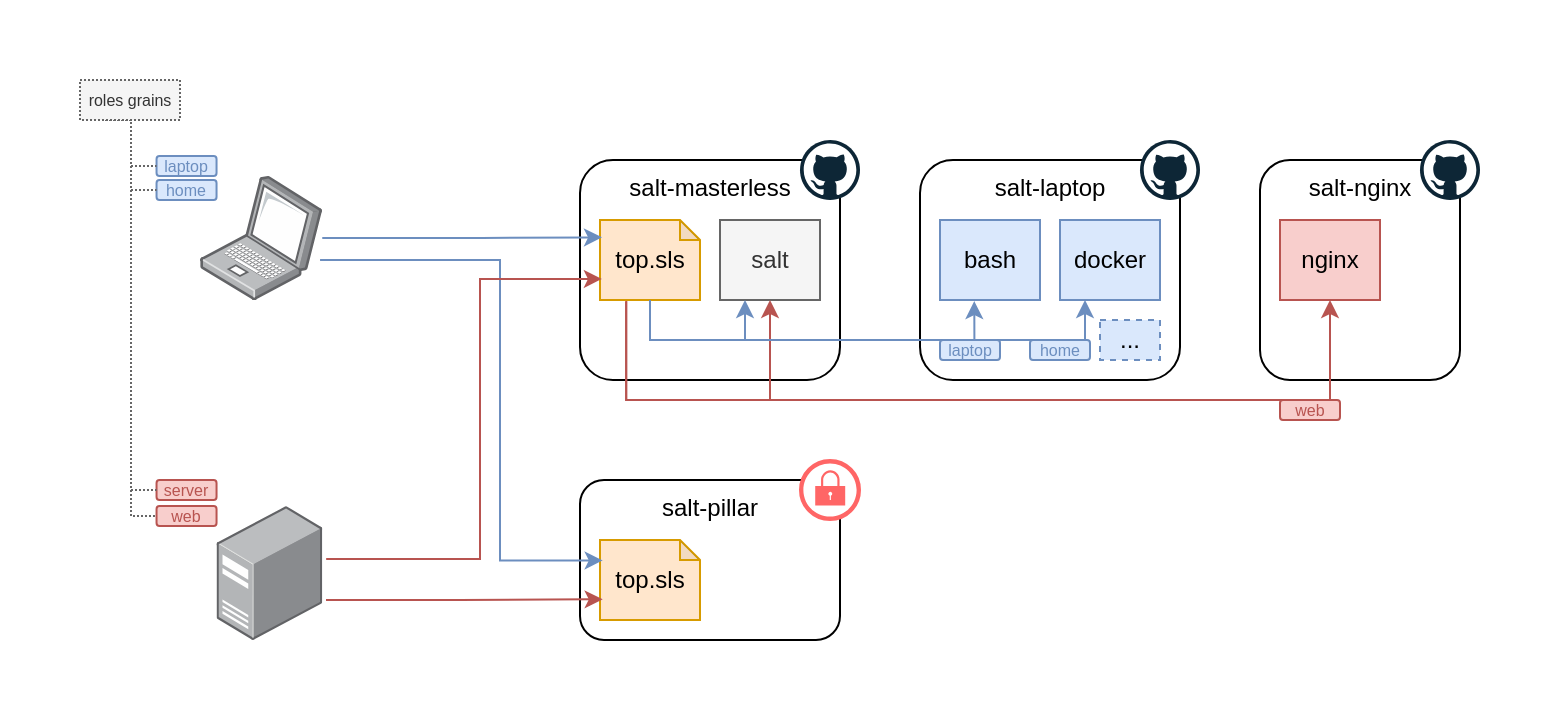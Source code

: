 <mxfile version="14.2.4" type="embed">
    <diagram id="gYnhkdvyzs6kaJQu8wVE" name="Page-1">
        <mxGraphModel dx="1550" dy="808" grid="1" gridSize="10" guides="1" tooltips="1" connect="1" arrows="1" fold="1" page="1" pageScale="1" pageWidth="827" pageHeight="1169" math="0" shadow="0">
            <root>
                <mxCell id="0"/>
                <mxCell id="1" parent="0"/>
                <mxCell id="63" value="" style="group" vertex="1" connectable="0" parent="1">
                    <mxGeometry x="20" y="20" width="780" height="360" as="geometry"/>
                </mxCell>
                <mxCell id="62" value="" style="rounded=0;whiteSpace=wrap;html=1;shadow=0;glass=0;dashed=1;dashPattern=1 1;sketch=0;fontSize=8;fontColor=#B85450;strokeColor=none;" vertex="1" parent="63">
                    <mxGeometry width="780" height="360" as="geometry"/>
                </mxCell>
                <mxCell id="7" value="salt-laptop" style="rounded=1;whiteSpace=wrap;html=1;verticalAlign=top;" parent="63" vertex="1">
                    <mxGeometry x="460" y="80" width="130" height="110" as="geometry"/>
                </mxCell>
                <mxCell id="15" value="..." style="rounded=0;whiteSpace=wrap;html=1;fillColor=#dae8fc;strokeColor=#6c8ebf;dashed=1;" parent="63" vertex="1">
                    <mxGeometry x="550" y="160" width="30" height="20" as="geometry"/>
                </mxCell>
                <mxCell id="10" value="" style="group" parent="63" vertex="1" connectable="0">
                    <mxGeometry x="290" y="70" width="140" height="120" as="geometry"/>
                </mxCell>
                <mxCell id="2" value="salt-masterless" style="rounded=1;whiteSpace=wrap;html=1;verticalAlign=top;" parent="10" vertex="1">
                    <mxGeometry y="10" width="130" height="110" as="geometry"/>
                </mxCell>
                <mxCell id="8" value="" style="dashed=0;outlineConnect=0;html=1;align=center;labelPosition=center;verticalLabelPosition=bottom;verticalAlign=top;shape=mxgraph.weblogos.github" parent="10" vertex="1">
                    <mxGeometry x="110" width="30" height="30" as="geometry"/>
                </mxCell>
                <mxCell id="3" value="top.sls" style="shape=note;whiteSpace=wrap;html=1;backgroundOutline=1;darkOpacity=0.05;size=10;fillColor=#ffe6cc;strokeColor=#d79b00;" parent="63" vertex="1">
                    <mxGeometry x="300" y="110" width="50" height="40" as="geometry"/>
                </mxCell>
                <mxCell id="4" value="salt" style="rounded=0;whiteSpace=wrap;html=1;fillColor=#f5f5f5;strokeColor=#666666;fontColor=#333333;" parent="63" vertex="1">
                    <mxGeometry x="360" y="110" width="50" height="40" as="geometry"/>
                </mxCell>
                <mxCell id="6" style="edgeStyle=orthogonalEdgeStyle;rounded=0;orthogonalLoop=1;jettySize=auto;html=1;exitX=0.5;exitY=1;exitDx=0;exitDy=0;exitPerimeter=0;entryX=0.25;entryY=1;entryDx=0;entryDy=0;fillColor=#dae8fc;strokeColor=#6c8ebf;" parent="63" source="3" target="4" edge="1">
                    <mxGeometry relative="1" as="geometry"/>
                </mxCell>
                <mxCell id="43" style="edgeStyle=elbowEdgeStyle;rounded=0;orthogonalLoop=1;jettySize=auto;html=1;exitX=0.263;exitY=1.011;exitDx=0;exitDy=0;exitPerimeter=0;entryX=0.5;entryY=1;entryDx=0;entryDy=0;fillColor=#f8cecc;strokeColor=#b85450;" edge="1" parent="63" source="3" target="4">
                    <mxGeometry relative="1" as="geometry">
                        <Array as="points">
                            <mxPoint x="350" y="200"/>
                        </Array>
                    </mxGeometry>
                </mxCell>
                <mxCell id="11" value="" style="group" parent="63" vertex="1" connectable="0">
                    <mxGeometry x="460" y="70" width="140" height="90" as="geometry"/>
                </mxCell>
                <mxCell id="9" value="" style="dashed=0;outlineConnect=0;html=1;align=center;labelPosition=center;verticalLabelPosition=bottom;verticalAlign=top;shape=mxgraph.weblogos.github" parent="11" vertex="1">
                    <mxGeometry x="110" width="30" height="30" as="geometry"/>
                </mxCell>
                <mxCell id="12" value="bash" style="rounded=0;whiteSpace=wrap;html=1;fillColor=#dae8fc;strokeColor=#6c8ebf;" parent="63" vertex="1">
                    <mxGeometry x="470" y="110" width="50" height="40" as="geometry"/>
                </mxCell>
                <mxCell id="13" style="edgeStyle=orthogonalEdgeStyle;rounded=0;orthogonalLoop=1;jettySize=auto;html=1;exitX=0.5;exitY=1;exitDx=0;exitDy=0;exitPerimeter=0;entryX=0.343;entryY=1.014;entryDx=0;entryDy=0;entryPerimeter=0;fillColor=#dae8fc;strokeColor=#6c8ebf;" parent="63" source="3" target="12" edge="1">
                    <mxGeometry relative="1" as="geometry"/>
                </mxCell>
                <mxCell id="14" value="docker" style="rounded=0;whiteSpace=wrap;html=1;fillColor=#dae8fc;strokeColor=#6c8ebf;" parent="63" vertex="1">
                    <mxGeometry x="530" y="110" width="50" height="40" as="geometry"/>
                </mxCell>
                <mxCell id="16" style="edgeStyle=orthogonalEdgeStyle;rounded=0;orthogonalLoop=1;jettySize=auto;html=1;exitX=0.5;exitY=1;exitDx=0;exitDy=0;exitPerimeter=0;entryX=0.25;entryY=1;entryDx=0;entryDy=0;fillColor=#dae8fc;strokeColor=#6c8ebf;" parent="63" source="3" target="14" edge="1">
                    <mxGeometry relative="1" as="geometry"/>
                </mxCell>
                <mxCell id="17" value="salt-pillar" style="rounded=1;whiteSpace=wrap;html=1;verticalAlign=top;" parent="63" vertex="1">
                    <mxGeometry x="290" y="240" width="130" height="80" as="geometry"/>
                </mxCell>
                <mxCell id="21" value="" style="group" parent="63" vertex="1" connectable="0">
                    <mxGeometry x="400" y="230" width="30" height="30" as="geometry"/>
                </mxCell>
                <mxCell id="19" value="" style="ellipse;whiteSpace=wrap;html=1;aspect=fixed;shadow=0;sketch=0;fillColor=#ffffff;strokeColor=#FF6666;" parent="21" vertex="1">
                    <mxGeometry width="30" height="30" as="geometry"/>
                </mxCell>
                <mxCell id="18" value="" style="points=[[0.5,0,0],[1,0.5,0],[0.5,1,0],[0,0.5,0],[0.145,0.145,0],[0.856,0.145,0],[0.855,0.856,0],[0.145,0.855,0]];verticalLabelPosition=bottom;html=1;verticalAlign=top;aspect=fixed;align=center;pointerEvents=1;shape=mxgraph.cisco19.lock;strokeColor=#b85450;sketch=0;shadow=0;fillColor=#FF6666;" parent="21" vertex="1">
                    <mxGeometry width="30" height="30" as="geometry"/>
                </mxCell>
                <mxCell id="22" value="top.sls" style="shape=note;whiteSpace=wrap;html=1;backgroundOutline=1;darkOpacity=0.05;size=10;fillColor=#ffe6cc;strokeColor=#d79b00;" parent="63" vertex="1">
                    <mxGeometry x="300" y="270" width="50" height="40" as="geometry"/>
                </mxCell>
                <mxCell id="23" value="" style="points=[];aspect=fixed;html=1;align=center;shadow=0;dashed=0;image;image=img/lib/allied_telesis/computer_and_terminals/Laptop.svg;" vertex="1" parent="63">
                    <mxGeometry x="100" y="88" width="61.13" height="62" as="geometry"/>
                </mxCell>
                <mxCell id="30" value="" style="endArrow=classic;html=1;entryX=0.02;entryY=0.217;entryDx=0;entryDy=0;entryPerimeter=0;fillColor=#dae8fc;strokeColor=#6c8ebf;edgeStyle=elbowEdgeStyle;" edge="1" parent="63" source="23" target="3">
                    <mxGeometry width="50" height="50" relative="1" as="geometry">
                        <mxPoint x="210" y="160" as="sourcePoint"/>
                        <mxPoint x="260" y="110" as="targetPoint"/>
                    </mxGeometry>
                </mxCell>
                <mxCell id="31" value="" style="endArrow=classic;html=1;entryX=0.027;entryY=0.255;entryDx=0;entryDy=0;entryPerimeter=0;exitX=0.982;exitY=0.677;exitDx=0;exitDy=0;exitPerimeter=0;fillColor=#dae8fc;strokeColor=#6c8ebf;edgeStyle=elbowEdgeStyle;rounded=0;" edge="1" parent="63" source="23" target="22">
                    <mxGeometry width="50" height="50" relative="1" as="geometry">
                        <mxPoint x="170" y="280" as="sourcePoint"/>
                        <mxPoint x="220" y="230" as="targetPoint"/>
                        <Array as="points">
                            <mxPoint x="250" y="190"/>
                        </Array>
                    </mxGeometry>
                </mxCell>
                <mxCell id="33" value="" style="points=[];aspect=fixed;html=1;align=center;shadow=0;dashed=0;image;image=img/lib/allied_telesis/computer_and_terminals/Server_Desktop.svg;" vertex="1" parent="63">
                    <mxGeometry x="108.27" y="253" width="52.86" height="67" as="geometry"/>
                </mxCell>
                <mxCell id="35" value="" style="endArrow=classic;html=1;edgeStyle=elbowEdgeStyle;entryX=0.027;entryY=0.741;entryDx=0;entryDy=0;entryPerimeter=0;rounded=0;fillColor=#f8cecc;strokeColor=#b85450;" edge="1" parent="63" target="22">
                    <mxGeometry width="50" height="50" relative="1" as="geometry">
                        <mxPoint x="163" y="300" as="sourcePoint"/>
                        <mxPoint x="220" y="220" as="targetPoint"/>
                        <Array as="points">
                            <mxPoint x="230" y="260"/>
                            <mxPoint x="210" y="260"/>
                        </Array>
                    </mxGeometry>
                </mxCell>
                <mxCell id="36" value="" style="endArrow=classic;html=1;exitX=1.037;exitY=0.395;exitDx=0;exitDy=0;exitPerimeter=0;entryX=0.019;entryY=0.737;entryDx=0;entryDy=0;entryPerimeter=0;rounded=0;edgeStyle=elbowEdgeStyle;fillColor=#f8cecc;strokeColor=#b85450;" edge="1" parent="63" source="33" target="3">
                    <mxGeometry width="50" height="50" relative="1" as="geometry">
                        <mxPoint x="180" y="230" as="sourcePoint"/>
                        <mxPoint x="230" y="180" as="targetPoint"/>
                        <Array as="points">
                            <mxPoint x="240" y="200"/>
                            <mxPoint x="210" y="140"/>
                            <mxPoint x="210" y="170"/>
                        </Array>
                    </mxGeometry>
                </mxCell>
                <mxCell id="37" value="salt-nginx" style="rounded=1;whiteSpace=wrap;html=1;verticalAlign=top;" vertex="1" parent="63">
                    <mxGeometry x="630" y="80" width="100" height="110" as="geometry"/>
                </mxCell>
                <mxCell id="39" value="" style="group" vertex="1" connectable="0" parent="63">
                    <mxGeometry x="600" y="70" width="140" height="90" as="geometry"/>
                </mxCell>
                <mxCell id="40" value="" style="dashed=0;outlineConnect=0;html=1;align=center;labelPosition=center;verticalLabelPosition=bottom;verticalAlign=top;shape=mxgraph.weblogos.github" vertex="1" parent="39">
                    <mxGeometry x="110" width="30" height="30" as="geometry"/>
                </mxCell>
                <mxCell id="41" value="nginx" style="rounded=0;whiteSpace=wrap;html=1;fillColor=#f8cecc;strokeColor=#b85450;" vertex="1" parent="63">
                    <mxGeometry x="640" y="110" width="50" height="40" as="geometry"/>
                </mxCell>
                <mxCell id="44" style="edgeStyle=elbowEdgeStyle;rounded=0;orthogonalLoop=1;jettySize=auto;html=1;exitX=0.261;exitY=1.02;exitDx=0;exitDy=0;exitPerimeter=0;entryX=0.5;entryY=1;entryDx=0;entryDy=0;fillColor=#f8cecc;strokeColor=#b85450;" edge="1" parent="63" source="3" target="41">
                    <mxGeometry relative="1" as="geometry">
                        <mxPoint x="323.15" y="160.44" as="sourcePoint"/>
                        <mxPoint x="395" y="160" as="targetPoint"/>
                        <Array as="points">
                            <mxPoint x="380" y="200"/>
                        </Array>
                    </mxGeometry>
                </mxCell>
                <mxCell id="47" value="laptop" style="rounded=1;whiteSpace=wrap;html=1;fillColor=#dae8fc;strokeColor=#6c8ebf;fontColor=#6C8EBF;fontSize=8;glass=0;shadow=0;sketch=0;" vertex="1" parent="63">
                    <mxGeometry x="78.27" y="78" width="30" height="10" as="geometry"/>
                </mxCell>
                <mxCell id="48" value="home" style="rounded=1;whiteSpace=wrap;html=1;fillColor=#dae8fc;strokeColor=#6c8ebf;fontColor=#6C8EBF;fontSize=8;" vertex="1" parent="63">
                    <mxGeometry x="78.27" y="90" width="30" height="10" as="geometry"/>
                </mxCell>
                <mxCell id="49" value="server" style="rounded=1;whiteSpace=wrap;html=1;fillColor=#f8cecc;strokeColor=#b85450;fontSize=8;fontColor=#B85450;" vertex="1" parent="63">
                    <mxGeometry x="78.27" y="240" width="30" height="10" as="geometry"/>
                </mxCell>
                <mxCell id="50" value="web" style="rounded=1;whiteSpace=wrap;html=1;fillColor=#f8cecc;strokeColor=#b85450;fontSize=8;fontColor=#B85450;" vertex="1" parent="63">
                    <mxGeometry x="78.27" y="253" width="30" height="10" as="geometry"/>
                </mxCell>
                <mxCell id="52" value="laptop" style="rounded=1;whiteSpace=wrap;html=1;fillColor=#dae8fc;strokeColor=#6c8ebf;fontColor=#6C8EBF;fontSize=8;" vertex="1" parent="63">
                    <mxGeometry x="470" y="170" width="30" height="10" as="geometry"/>
                </mxCell>
                <mxCell id="53" value="home" style="rounded=1;whiteSpace=wrap;html=1;fillColor=#dae8fc;strokeColor=#6c8ebf;fontColor=#6C8EBF;fontSize=8;" vertex="1" parent="63">
                    <mxGeometry x="515" y="170" width="30" height="10" as="geometry"/>
                </mxCell>
                <mxCell id="55" value="web" style="rounded=1;whiteSpace=wrap;html=1;fillColor=#f8cecc;strokeColor=#b85450;fontSize=8;fontColor=#B85450;" vertex="1" parent="63">
                    <mxGeometry x="640" y="200" width="30" height="10" as="geometry"/>
                </mxCell>
                <mxCell id="58" style="edgeStyle=elbowEdgeStyle;rounded=0;orthogonalLoop=1;jettySize=auto;html=1;exitX=0.25;exitY=1;exitDx=0;exitDy=0;entryX=0;entryY=0.5;entryDx=0;entryDy=0;fontSize=8;fontColor=#B85450;endArrow=none;endFill=0;dashed=1;dashPattern=1 1;strokeColor=#666666;" edge="1" parent="63" source="57" target="47">
                    <mxGeometry relative="1" as="geometry"/>
                </mxCell>
                <mxCell id="59" style="edgeStyle=elbowEdgeStyle;rounded=0;orthogonalLoop=1;jettySize=auto;html=1;exitX=0.25;exitY=1;exitDx=0;exitDy=0;entryX=0;entryY=0.5;entryDx=0;entryDy=0;fontSize=8;fontColor=#B85450;endArrow=none;endFill=0;dashed=1;dashPattern=1 1;strokeColor=#666666;" edge="1" parent="63" source="57" target="48">
                    <mxGeometry relative="1" as="geometry"/>
                </mxCell>
                <mxCell id="60" style="edgeStyle=elbowEdgeStyle;rounded=0;orthogonalLoop=1;jettySize=auto;html=1;exitX=0.25;exitY=1;exitDx=0;exitDy=0;entryX=0;entryY=0.5;entryDx=0;entryDy=0;fontSize=8;fontColor=#B85450;endArrow=none;endFill=0;dashed=1;dashPattern=1 1;strokeColor=#666666;" edge="1" parent="63" source="57" target="49">
                    <mxGeometry relative="1" as="geometry"/>
                </mxCell>
                <mxCell id="61" style="edgeStyle=elbowEdgeStyle;rounded=0;orthogonalLoop=1;jettySize=auto;html=1;exitX=0.25;exitY=1;exitDx=0;exitDy=0;entryX=0;entryY=0.5;entryDx=0;entryDy=0;fontSize=8;fontColor=#B85450;endArrow=none;endFill=0;dashed=1;dashPattern=1 1;strokeColor=#666666;" edge="1" parent="63" source="57" target="50">
                    <mxGeometry relative="1" as="geometry"/>
                </mxCell>
                <mxCell id="57" value="roles grains" style="text;html=1;strokeColor=#666666;fillColor=#f5f5f5;align=center;verticalAlign=middle;whiteSpace=wrap;rounded=0;fontSize=8;fontColor=#333333;dashed=1;dashPattern=1 1;" vertex="1" parent="63">
                    <mxGeometry x="40" y="40" width="50" height="20" as="geometry"/>
                </mxCell>
            </root>
        </mxGraphModel>
    </diagram>
</mxfile>
